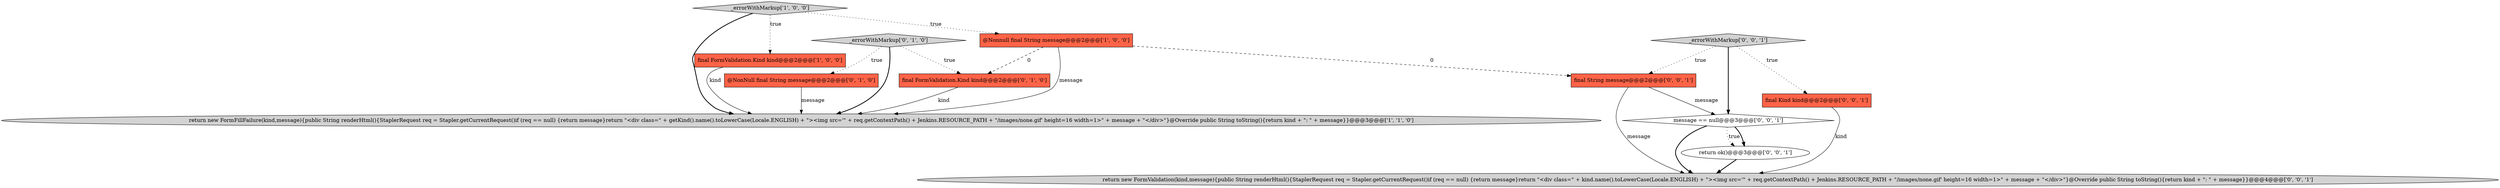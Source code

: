 digraph {
1 [style = filled, label = "_errorWithMarkup['1', '0', '0']", fillcolor = lightgray, shape = diamond image = "AAA0AAABBB1BBB"];
2 [style = filled, label = "return new FormFillFailure(kind,message){public String renderHtml(){StaplerRequest req = Stapler.getCurrentRequest()if (req == null) {return message}return \"<div class=\" + getKind().name().toLowerCase(Locale.ENGLISH) + \"><img src='\" + req.getContextPath() + Jenkins.RESOURCE_PATH + \"/images/none.gif' height=16 width=1>\" + message + \"</div>\"}@Override public String toString(){return kind + \": \" + message}}@@@3@@@['1', '1', '0']", fillcolor = lightgray, shape = ellipse image = "AAA0AAABBB1BBB"];
4 [style = filled, label = "@NonNull final String message@@@2@@@['0', '1', '0']", fillcolor = tomato, shape = box image = "AAA0AAABBB2BBB"];
10 [style = filled, label = "_errorWithMarkup['0', '0', '1']", fillcolor = lightgray, shape = diamond image = "AAA0AAABBB3BBB"];
8 [style = filled, label = "final String message@@@2@@@['0', '0', '1']", fillcolor = tomato, shape = box image = "AAA0AAABBB3BBB"];
7 [style = filled, label = "final Kind kind@@@2@@@['0', '0', '1']", fillcolor = tomato, shape = box image = "AAA0AAABBB3BBB"];
12 [style = filled, label = "return ok()@@@3@@@['0', '0', '1']", fillcolor = white, shape = ellipse image = "AAA0AAABBB3BBB"];
9 [style = filled, label = "message == null@@@3@@@['0', '0', '1']", fillcolor = white, shape = diamond image = "AAA0AAABBB3BBB"];
11 [style = filled, label = "return new FormValidation(kind,message){public String renderHtml(){StaplerRequest req = Stapler.getCurrentRequest()if (req == null) {return message}return \"<div class=\" + kind.name().toLowerCase(Locale.ENGLISH) + \"><img src='\" + req.getContextPath() + Jenkins.RESOURCE_PATH + \"/images/none.gif' height=16 width=1>\" + message + \"</div>\"}@Override public String toString(){return kind + \": \" + message}}@@@4@@@['0', '0', '1']", fillcolor = lightgray, shape = ellipse image = "AAA0AAABBB3BBB"];
6 [style = filled, label = "final FormValidation.Kind kind@@@2@@@['0', '1', '0']", fillcolor = tomato, shape = box image = "AAA1AAABBB2BBB"];
3 [style = filled, label = "@Nonnull final String message@@@2@@@['1', '0', '0']", fillcolor = tomato, shape = box image = "AAA1AAABBB1BBB"];
5 [style = filled, label = "_errorWithMarkup['0', '1', '0']", fillcolor = lightgray, shape = diamond image = "AAA0AAABBB2BBB"];
0 [style = filled, label = "final FormValidation.Kind kind@@@2@@@['1', '0', '0']", fillcolor = tomato, shape = box image = "AAA0AAABBB1BBB"];
10->8 [style = dotted, label="true"];
9->12 [style = dotted, label="true"];
3->6 [style = dashed, label="0"];
8->9 [style = solid, label="message"];
9->11 [style = bold, label=""];
12->11 [style = bold, label=""];
5->6 [style = dotted, label="true"];
5->4 [style = dotted, label="true"];
1->3 [style = dotted, label="true"];
5->2 [style = bold, label=""];
3->2 [style = solid, label="message"];
0->2 [style = solid, label="kind"];
3->8 [style = dashed, label="0"];
6->2 [style = solid, label="kind"];
1->2 [style = bold, label=""];
4->2 [style = solid, label="message"];
7->11 [style = solid, label="kind"];
1->0 [style = dotted, label="true"];
8->11 [style = solid, label="message"];
9->12 [style = bold, label=""];
10->9 [style = bold, label=""];
10->7 [style = dotted, label="true"];
}
